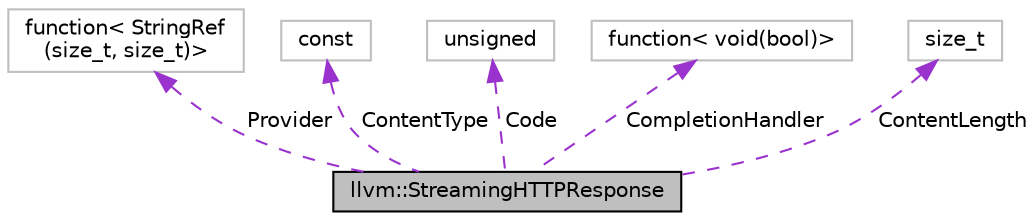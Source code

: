 digraph "llvm::StreamingHTTPResponse"
{
 // LATEX_PDF_SIZE
  bgcolor="transparent";
  edge [fontname="Helvetica",fontsize="10",labelfontname="Helvetica",labelfontsize="10"];
  node [fontname="Helvetica",fontsize="10",shape=record];
  Node1 [label="llvm::StreamingHTTPResponse",height=0.2,width=0.4,color="black", fillcolor="grey75", style="filled", fontcolor="black",tooltip="Wraps the content provider with HTTP Status code and headers."];
  Node2 -> Node1 [dir="back",color="darkorchid3",fontsize="10",style="dashed",label=" Provider" ,fontname="Helvetica"];
  Node2 [label="function\< StringRef\l(size_t, size_t)\>",height=0.2,width=0.4,color="grey75",tooltip=" "];
  Node3 -> Node1 [dir="back",color="darkorchid3",fontsize="10",style="dashed",label=" ContentType" ,fontname="Helvetica"];
  Node3 [label="const",height=0.2,width=0.4,color="grey75",tooltip=" "];
  Node4 -> Node1 [dir="back",color="darkorchid3",fontsize="10",style="dashed",label=" Code" ,fontname="Helvetica"];
  Node4 [label="unsigned",height=0.2,width=0.4,color="grey75",tooltip=" "];
  Node5 -> Node1 [dir="back",color="darkorchid3",fontsize="10",style="dashed",label=" CompletionHandler" ,fontname="Helvetica"];
  Node5 [label="function\< void(bool)\>",height=0.2,width=0.4,color="grey75",tooltip=" "];
  Node6 -> Node1 [dir="back",color="darkorchid3",fontsize="10",style="dashed",label=" ContentLength" ,fontname="Helvetica"];
  Node6 [label="size_t",height=0.2,width=0.4,color="grey75",tooltip=" "];
}
